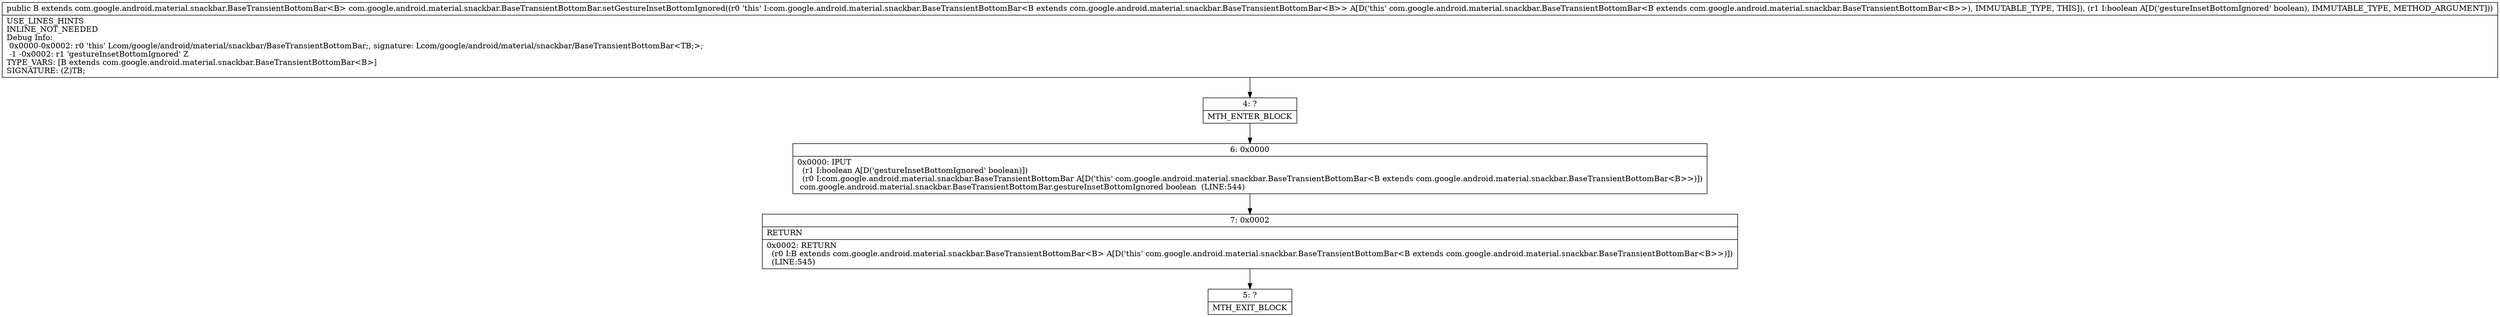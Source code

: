 digraph "CFG forcom.google.android.material.snackbar.BaseTransientBottomBar.setGestureInsetBottomIgnored(Z)Lcom\/google\/android\/material\/snackbar\/BaseTransientBottomBar;" {
Node_4 [shape=record,label="{4\:\ ?|MTH_ENTER_BLOCK\l}"];
Node_6 [shape=record,label="{6\:\ 0x0000|0x0000: IPUT  \l  (r1 I:boolean A[D('gestureInsetBottomIgnored' boolean)])\l  (r0 I:com.google.android.material.snackbar.BaseTransientBottomBar A[D('this' com.google.android.material.snackbar.BaseTransientBottomBar\<B extends com.google.android.material.snackbar.BaseTransientBottomBar\<B\>\>)])\l com.google.android.material.snackbar.BaseTransientBottomBar.gestureInsetBottomIgnored boolean  (LINE:544)\l}"];
Node_7 [shape=record,label="{7\:\ 0x0002|RETURN\l|0x0002: RETURN  \l  (r0 I:B extends com.google.android.material.snackbar.BaseTransientBottomBar\<B\> A[D('this' com.google.android.material.snackbar.BaseTransientBottomBar\<B extends com.google.android.material.snackbar.BaseTransientBottomBar\<B\>\>)])\l  (LINE:545)\l}"];
Node_5 [shape=record,label="{5\:\ ?|MTH_EXIT_BLOCK\l}"];
MethodNode[shape=record,label="{public B extends com.google.android.material.snackbar.BaseTransientBottomBar\<B\> com.google.android.material.snackbar.BaseTransientBottomBar.setGestureInsetBottomIgnored((r0 'this' I:com.google.android.material.snackbar.BaseTransientBottomBar\<B extends com.google.android.material.snackbar.BaseTransientBottomBar\<B\>\> A[D('this' com.google.android.material.snackbar.BaseTransientBottomBar\<B extends com.google.android.material.snackbar.BaseTransientBottomBar\<B\>\>), IMMUTABLE_TYPE, THIS]), (r1 I:boolean A[D('gestureInsetBottomIgnored' boolean), IMMUTABLE_TYPE, METHOD_ARGUMENT]))  | USE_LINES_HINTS\lINLINE_NOT_NEEDED\lDebug Info:\l  0x0000\-0x0002: r0 'this' Lcom\/google\/android\/material\/snackbar\/BaseTransientBottomBar;, signature: Lcom\/google\/android\/material\/snackbar\/BaseTransientBottomBar\<TB;\>;\l  \-1 \-0x0002: r1 'gestureInsetBottomIgnored' Z\lTYPE_VARS: [B extends com.google.android.material.snackbar.BaseTransientBottomBar\<B\>]\lSIGNATURE: (Z)TB;\l}"];
MethodNode -> Node_4;Node_4 -> Node_6;
Node_6 -> Node_7;
Node_7 -> Node_5;
}

